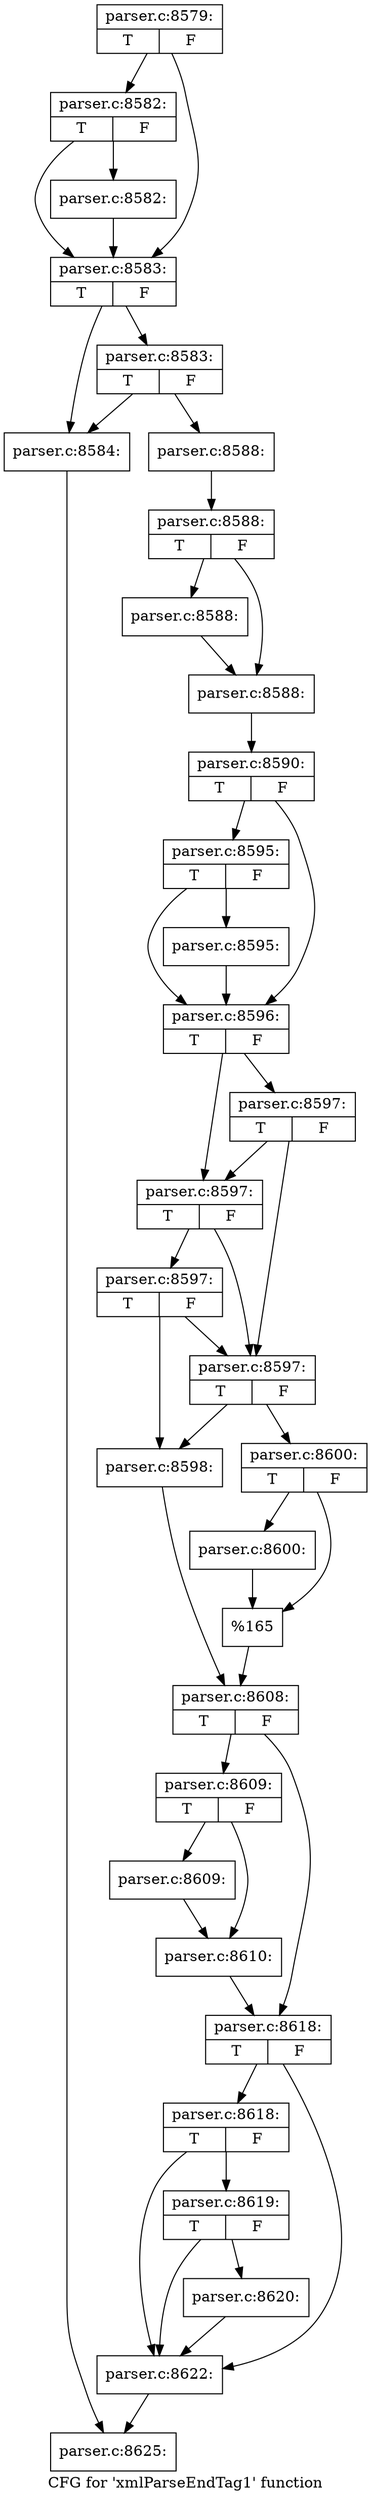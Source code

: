 digraph "CFG for 'xmlParseEndTag1' function" {
	label="CFG for 'xmlParseEndTag1' function";

	Node0x55d73c0f1f80 [shape=record,label="{parser.c:8579:|{<s0>T|<s1>F}}"];
	Node0x55d73c0f1f80 -> Node0x55d73c0f6880;
	Node0x55d73c0f1f80 -> Node0x55d73c0f6830;
	Node0x55d73c0f6880 [shape=record,label="{parser.c:8582:|{<s0>T|<s1>F}}"];
	Node0x55d73c0f6880 -> Node0x55d73c0f67e0;
	Node0x55d73c0f6880 -> Node0x55d73c0f6830;
	Node0x55d73c0f67e0 [shape=record,label="{parser.c:8582:}"];
	Node0x55d73c0f67e0 -> Node0x55d73c0f6830;
	Node0x55d73c0f6830 [shape=record,label="{parser.c:8583:|{<s0>T|<s1>F}}"];
	Node0x55d73c0f6830 -> Node0x55d73c0f7290;
	Node0x55d73c0f6830 -> Node0x55d73c0f7330;
	Node0x55d73c0f7330 [shape=record,label="{parser.c:8583:|{<s0>T|<s1>F}}"];
	Node0x55d73c0f7330 -> Node0x55d73c0f7290;
	Node0x55d73c0f7330 -> Node0x55d73c0f72e0;
	Node0x55d73c0f7290 [shape=record,label="{parser.c:8584:}"];
	Node0x55d73c0f7290 -> Node0x55d73c0f5b00;
	Node0x55d73c0f72e0 [shape=record,label="{parser.c:8588:}"];
	Node0x55d73c0f72e0 -> Node0x55d73c0f83e0;
	Node0x55d73c0f83e0 [shape=record,label="{parser.c:8588:|{<s0>T|<s1>F}}"];
	Node0x55d73c0f83e0 -> Node0x55d73c0f8eb0;
	Node0x55d73c0f83e0 -> Node0x55d73c0f8f00;
	Node0x55d73c0f8eb0 [shape=record,label="{parser.c:8588:}"];
	Node0x55d73c0f8eb0 -> Node0x55d73c0f8f00;
	Node0x55d73c0f8f00 [shape=record,label="{parser.c:8588:}"];
	Node0x55d73c0f8f00 -> Node0x55d73c0f8340;
	Node0x55d73c0f8340 [shape=record,label="{parser.c:8590:|{<s0>T|<s1>F}}"];
	Node0x55d73c0f8340 -> Node0x55d73c0fa0d0;
	Node0x55d73c0f8340 -> Node0x55d73c0fa080;
	Node0x55d73c0fa0d0 [shape=record,label="{parser.c:8595:|{<s0>T|<s1>F}}"];
	Node0x55d73c0fa0d0 -> Node0x55d73c0f8390;
	Node0x55d73c0fa0d0 -> Node0x55d73c0fa080;
	Node0x55d73c0f8390 [shape=record,label="{parser.c:8595:}"];
	Node0x55d73c0f8390 -> Node0x55d73c0fa080;
	Node0x55d73c0fa080 [shape=record,label="{parser.c:8596:|{<s0>T|<s1>F}}"];
	Node0x55d73c0fa080 -> Node0x55d73c0faf90;
	Node0x55d73c0fa080 -> Node0x55d73c0faf40;
	Node0x55d73c0faf90 [shape=record,label="{parser.c:8597:|{<s0>T|<s1>F}}"];
	Node0x55d73c0faf90 -> Node0x55d73c0fae40;
	Node0x55d73c0faf90 -> Node0x55d73c0faf40;
	Node0x55d73c0faf40 [shape=record,label="{parser.c:8597:|{<s0>T|<s1>F}}"];
	Node0x55d73c0faf40 -> Node0x55d73c0fae40;
	Node0x55d73c0faf40 -> Node0x55d73c0faec0;
	Node0x55d73c0faec0 [shape=record,label="{parser.c:8597:|{<s0>T|<s1>F}}"];
	Node0x55d73c0faec0 -> Node0x55d73c0fae40;
	Node0x55d73c0faec0 -> Node0x55d73c0fad50;
	Node0x55d73c0fae40 [shape=record,label="{parser.c:8597:|{<s0>T|<s1>F}}"];
	Node0x55d73c0fae40 -> Node0x55d73c0fad50;
	Node0x55d73c0fae40 -> Node0x55d73c0fadf0;
	Node0x55d73c0fad50 [shape=record,label="{parser.c:8598:}"];
	Node0x55d73c0fad50 -> Node0x55d73c0fada0;
	Node0x55d73c0fadf0 [shape=record,label="{parser.c:8600:|{<s0>T|<s1>F}}"];
	Node0x55d73c0fadf0 -> Node0x55d73c0fd280;
	Node0x55d73c0fadf0 -> Node0x55d73c0fd2d0;
	Node0x55d73c0fd280 [shape=record,label="{parser.c:8600:}"];
	Node0x55d73c0fd280 -> Node0x55d73c0fd2d0;
	Node0x55d73c0fd2d0 [shape=record,label="{%165}"];
	Node0x55d73c0fd2d0 -> Node0x55d73c0fada0;
	Node0x55d73c0fada0 [shape=record,label="{parser.c:8608:|{<s0>T|<s1>F}}"];
	Node0x55d73c0fada0 -> Node0x55d73c0fdb40;
	Node0x55d73c0fada0 -> Node0x55d73c0fdb90;
	Node0x55d73c0fdb40 [shape=record,label="{parser.c:8609:|{<s0>T|<s1>F}}"];
	Node0x55d73c0fdb40 -> Node0x55d73c0fdfc0;
	Node0x55d73c0fdb40 -> Node0x55d73c0fe010;
	Node0x55d73c0fdfc0 [shape=record,label="{parser.c:8609:}"];
	Node0x55d73c0fdfc0 -> Node0x55d73c0fe010;
	Node0x55d73c0fe010 [shape=record,label="{parser.c:8610:}"];
	Node0x55d73c0fe010 -> Node0x55d73c0fdb90;
	Node0x55d73c0fdb90 [shape=record,label="{parser.c:8618:|{<s0>T|<s1>F}}"];
	Node0x55d73c0fdb90 -> Node0x55d73c0feee0;
	Node0x55d73c0fdb90 -> Node0x55d73c0fee10;
	Node0x55d73c0feee0 [shape=record,label="{parser.c:8618:|{<s0>T|<s1>F}}"];
	Node0x55d73c0feee0 -> Node0x55d73c0fee60;
	Node0x55d73c0feee0 -> Node0x55d73c0fee10;
	Node0x55d73c0fee60 [shape=record,label="{parser.c:8619:|{<s0>T|<s1>F}}"];
	Node0x55d73c0fee60 -> Node0x55d73c0fee10;
	Node0x55d73c0fee60 -> Node0x55d73c0fedc0;
	Node0x55d73c0fedc0 [shape=record,label="{parser.c:8620:}"];
	Node0x55d73c0fedc0 -> Node0x55d73c0fee10;
	Node0x55d73c0fee10 [shape=record,label="{parser.c:8622:}"];
	Node0x55d73c0fee10 -> Node0x55d73c0f5b00;
	Node0x55d73c0f5b00 [shape=record,label="{parser.c:8625:}"];
}
